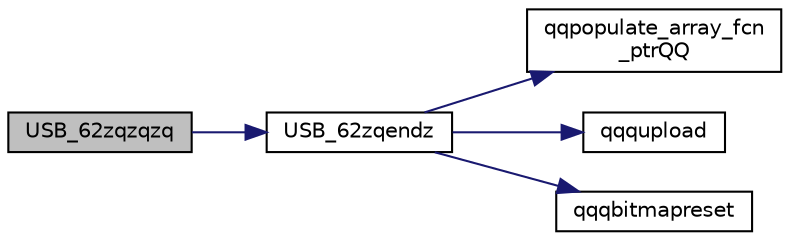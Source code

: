 digraph "USB_62zqzqzq"
{
  edge [fontname="Helvetica",fontsize="10",labelfontname="Helvetica",labelfontsize="10"];
  node [fontname="Helvetica",fontsize="10",shape=record];
  rankdir="LR";
  Node1926 [label="USB_62zqzqzq",height=0.2,width=0.4,color="black", fillcolor="grey75", style="filled", fontcolor="black"];
  Node1926 -> Node1927 [color="midnightblue",fontsize="10",style="solid",fontname="Helvetica"];
  Node1927 [label="USB_62zqendz",height=0.2,width=0.4,color="black", fillcolor="white", style="filled",URL="$inszt___u_s_b_8c.html#a070042fb68ecae81ab9cfb83b9a9abb9"];
  Node1927 -> Node1928 [color="midnightblue",fontsize="10",style="solid",fontname="Helvetica"];
  Node1928 [label="qqpopulate_array_fcn\l_ptrQQ",height=0.2,width=0.4,color="black", fillcolor="white", style="filled",URL="$inszt___u_s_b_8c.html#a4ad6fa1bb94fc1c3ac2dc30925106081"];
  Node1927 -> Node1929 [color="midnightblue",fontsize="10",style="solid",fontname="Helvetica"];
  Node1929 [label="qqqupload",height=0.2,width=0.4,color="black", fillcolor="white", style="filled",URL="$inszt___u_s_b_8c.html#a109761d7f84a96b5606e507bace276b5"];
  Node1927 -> Node1930 [color="midnightblue",fontsize="10",style="solid",fontname="Helvetica"];
  Node1930 [label="qqqbitmapreset",height=0.2,width=0.4,color="black", fillcolor="white", style="filled",URL="$inszt___u_s_b_8c.html#a5688fceaed93ba591e78ee15ccb0187f"];
}
